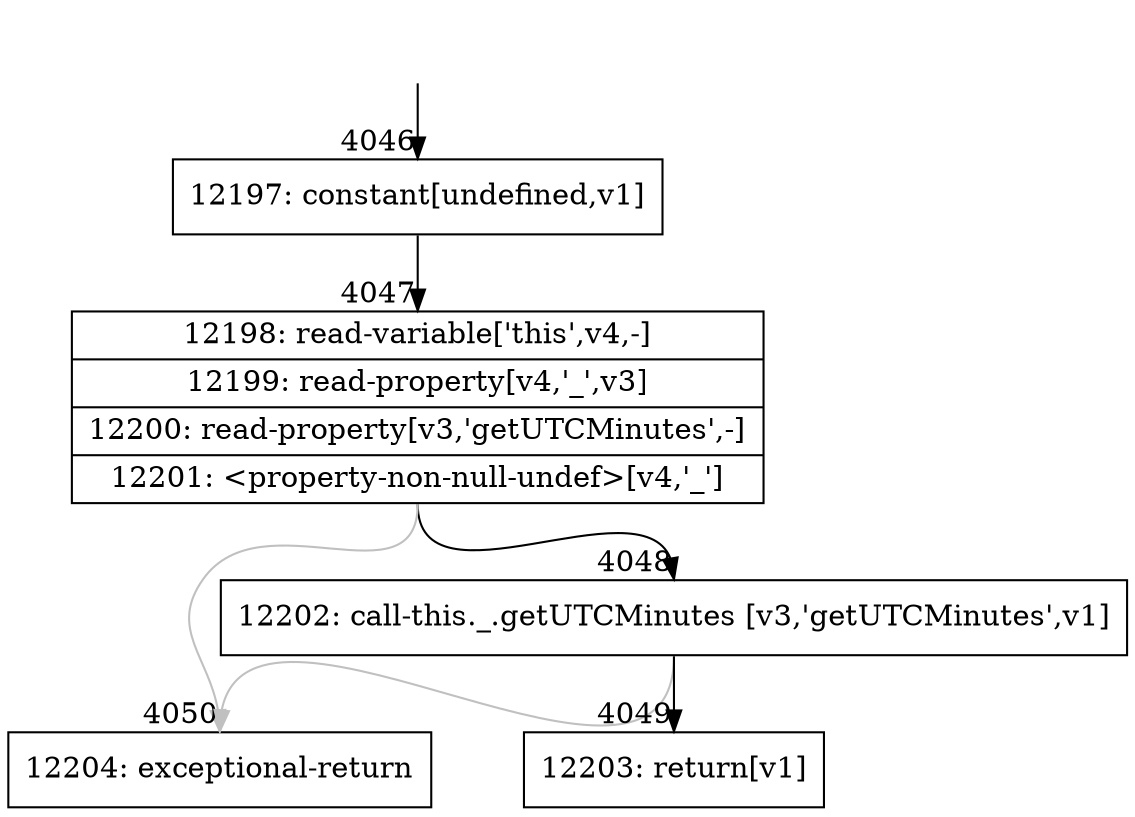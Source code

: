 digraph {
rankdir="TD"
BB_entry367[shape=none,label=""];
BB_entry367 -> BB4046 [tailport=s, headport=n, headlabel="    4046"]
BB4046 [shape=record label="{12197: constant[undefined,v1]}" ] 
BB4046 -> BB4047 [tailport=s, headport=n, headlabel="      4047"]
BB4047 [shape=record label="{12198: read-variable['this',v4,-]|12199: read-property[v4,'_',v3]|12200: read-property[v3,'getUTCMinutes',-]|12201: \<property-non-null-undef\>[v4,'_']}" ] 
BB4047 -> BB4048 [tailport=s, headport=n, headlabel="      4048"]
BB4047 -> BB4050 [tailport=s, headport=n, color=gray, headlabel="      4050"]
BB4048 [shape=record label="{12202: call-this._.getUTCMinutes [v3,'getUTCMinutes',v1]}" ] 
BB4048 -> BB4049 [tailport=s, headport=n, headlabel="      4049"]
BB4048 -> BB4050 [tailport=s, headport=n, color=gray]
BB4049 [shape=record label="{12203: return[v1]}" ] 
BB4050 [shape=record label="{12204: exceptional-return}" ] 
//#$~ 2351
}
